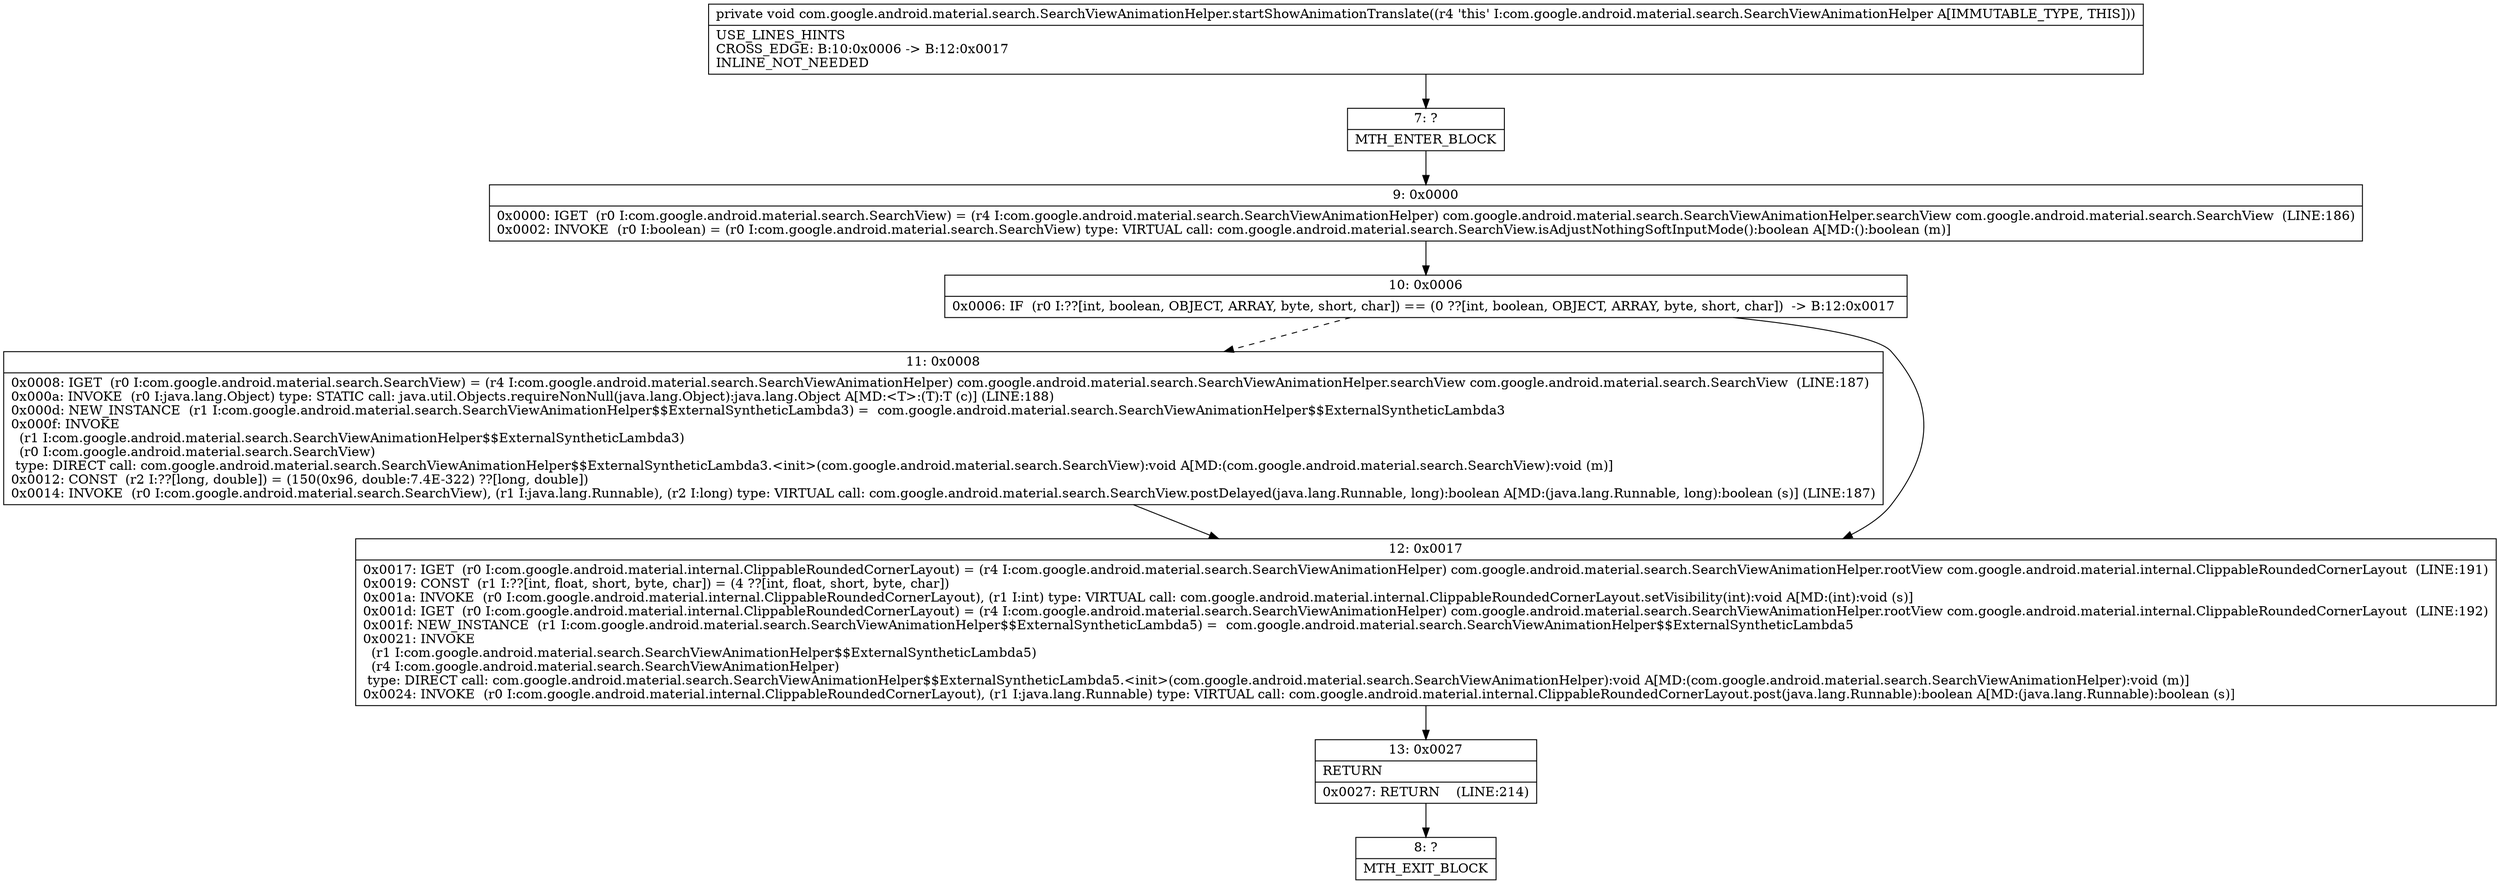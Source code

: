 digraph "CFG forcom.google.android.material.search.SearchViewAnimationHelper.startShowAnimationTranslate()V" {
Node_7 [shape=record,label="{7\:\ ?|MTH_ENTER_BLOCK\l}"];
Node_9 [shape=record,label="{9\:\ 0x0000|0x0000: IGET  (r0 I:com.google.android.material.search.SearchView) = (r4 I:com.google.android.material.search.SearchViewAnimationHelper) com.google.android.material.search.SearchViewAnimationHelper.searchView com.google.android.material.search.SearchView  (LINE:186)\l0x0002: INVOKE  (r0 I:boolean) = (r0 I:com.google.android.material.search.SearchView) type: VIRTUAL call: com.google.android.material.search.SearchView.isAdjustNothingSoftInputMode():boolean A[MD:():boolean (m)]\l}"];
Node_10 [shape=record,label="{10\:\ 0x0006|0x0006: IF  (r0 I:??[int, boolean, OBJECT, ARRAY, byte, short, char]) == (0 ??[int, boolean, OBJECT, ARRAY, byte, short, char])  \-\> B:12:0x0017 \l}"];
Node_11 [shape=record,label="{11\:\ 0x0008|0x0008: IGET  (r0 I:com.google.android.material.search.SearchView) = (r4 I:com.google.android.material.search.SearchViewAnimationHelper) com.google.android.material.search.SearchViewAnimationHelper.searchView com.google.android.material.search.SearchView  (LINE:187)\l0x000a: INVOKE  (r0 I:java.lang.Object) type: STATIC call: java.util.Objects.requireNonNull(java.lang.Object):java.lang.Object A[MD:\<T\>:(T):T (c)] (LINE:188)\l0x000d: NEW_INSTANCE  (r1 I:com.google.android.material.search.SearchViewAnimationHelper$$ExternalSyntheticLambda3) =  com.google.android.material.search.SearchViewAnimationHelper$$ExternalSyntheticLambda3 \l0x000f: INVOKE  \l  (r1 I:com.google.android.material.search.SearchViewAnimationHelper$$ExternalSyntheticLambda3)\l  (r0 I:com.google.android.material.search.SearchView)\l type: DIRECT call: com.google.android.material.search.SearchViewAnimationHelper$$ExternalSyntheticLambda3.\<init\>(com.google.android.material.search.SearchView):void A[MD:(com.google.android.material.search.SearchView):void (m)]\l0x0012: CONST  (r2 I:??[long, double]) = (150(0x96, double:7.4E\-322) ??[long, double]) \l0x0014: INVOKE  (r0 I:com.google.android.material.search.SearchView), (r1 I:java.lang.Runnable), (r2 I:long) type: VIRTUAL call: com.google.android.material.search.SearchView.postDelayed(java.lang.Runnable, long):boolean A[MD:(java.lang.Runnable, long):boolean (s)] (LINE:187)\l}"];
Node_12 [shape=record,label="{12\:\ 0x0017|0x0017: IGET  (r0 I:com.google.android.material.internal.ClippableRoundedCornerLayout) = (r4 I:com.google.android.material.search.SearchViewAnimationHelper) com.google.android.material.search.SearchViewAnimationHelper.rootView com.google.android.material.internal.ClippableRoundedCornerLayout  (LINE:191)\l0x0019: CONST  (r1 I:??[int, float, short, byte, char]) = (4 ??[int, float, short, byte, char]) \l0x001a: INVOKE  (r0 I:com.google.android.material.internal.ClippableRoundedCornerLayout), (r1 I:int) type: VIRTUAL call: com.google.android.material.internal.ClippableRoundedCornerLayout.setVisibility(int):void A[MD:(int):void (s)]\l0x001d: IGET  (r0 I:com.google.android.material.internal.ClippableRoundedCornerLayout) = (r4 I:com.google.android.material.search.SearchViewAnimationHelper) com.google.android.material.search.SearchViewAnimationHelper.rootView com.google.android.material.internal.ClippableRoundedCornerLayout  (LINE:192)\l0x001f: NEW_INSTANCE  (r1 I:com.google.android.material.search.SearchViewAnimationHelper$$ExternalSyntheticLambda5) =  com.google.android.material.search.SearchViewAnimationHelper$$ExternalSyntheticLambda5 \l0x0021: INVOKE  \l  (r1 I:com.google.android.material.search.SearchViewAnimationHelper$$ExternalSyntheticLambda5)\l  (r4 I:com.google.android.material.search.SearchViewAnimationHelper)\l type: DIRECT call: com.google.android.material.search.SearchViewAnimationHelper$$ExternalSyntheticLambda5.\<init\>(com.google.android.material.search.SearchViewAnimationHelper):void A[MD:(com.google.android.material.search.SearchViewAnimationHelper):void (m)]\l0x0024: INVOKE  (r0 I:com.google.android.material.internal.ClippableRoundedCornerLayout), (r1 I:java.lang.Runnable) type: VIRTUAL call: com.google.android.material.internal.ClippableRoundedCornerLayout.post(java.lang.Runnable):boolean A[MD:(java.lang.Runnable):boolean (s)]\l}"];
Node_13 [shape=record,label="{13\:\ 0x0027|RETURN\l|0x0027: RETURN    (LINE:214)\l}"];
Node_8 [shape=record,label="{8\:\ ?|MTH_EXIT_BLOCK\l}"];
MethodNode[shape=record,label="{private void com.google.android.material.search.SearchViewAnimationHelper.startShowAnimationTranslate((r4 'this' I:com.google.android.material.search.SearchViewAnimationHelper A[IMMUTABLE_TYPE, THIS]))  | USE_LINES_HINTS\lCROSS_EDGE: B:10:0x0006 \-\> B:12:0x0017\lINLINE_NOT_NEEDED\l}"];
MethodNode -> Node_7;Node_7 -> Node_9;
Node_9 -> Node_10;
Node_10 -> Node_11[style=dashed];
Node_10 -> Node_12;
Node_11 -> Node_12;
Node_12 -> Node_13;
Node_13 -> Node_8;
}

